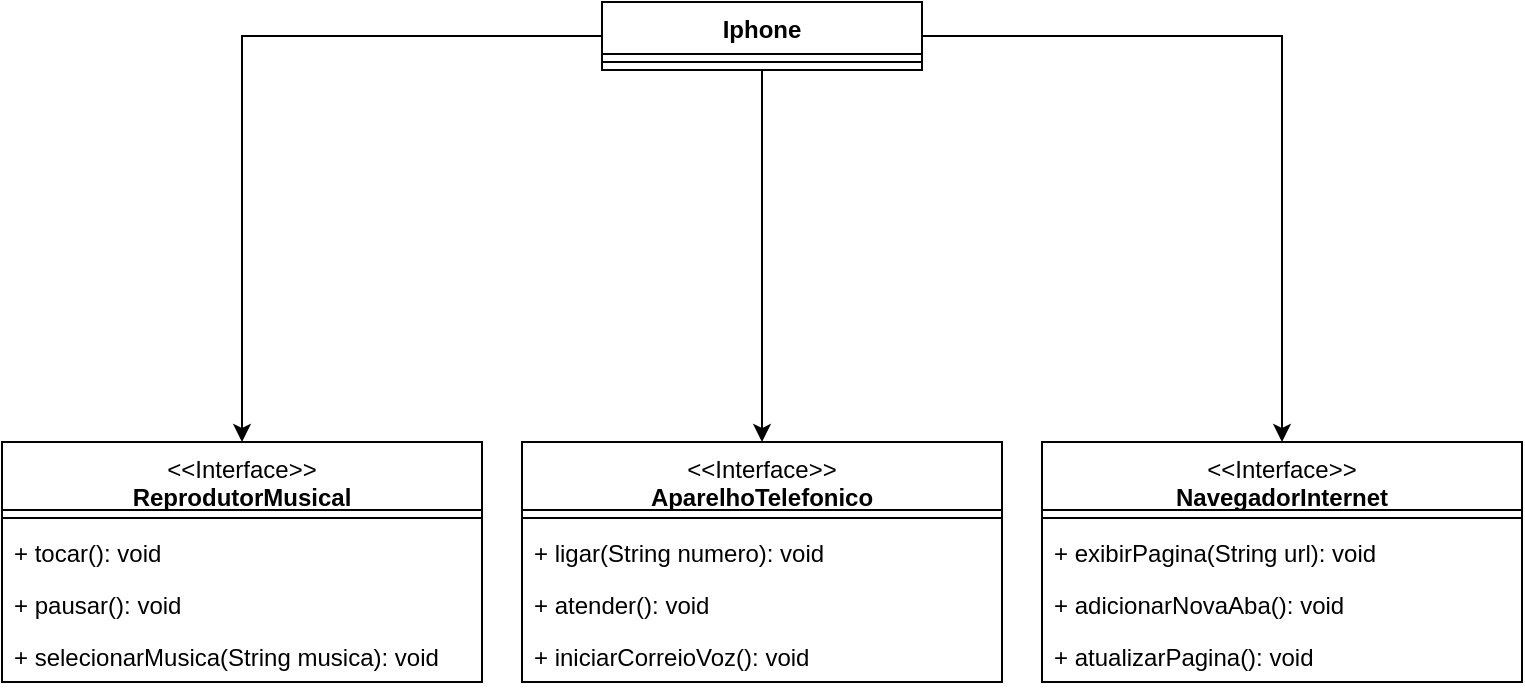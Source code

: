 <mxfile version="24.6.4" type="github">
  <diagram id="C5RBs43oDa-KdzZeNtuy" name="Page-1">
    <mxGraphModel dx="989" dy="532" grid="1" gridSize="10" guides="1" tooltips="1" connect="1" arrows="1" fold="1" page="1" pageScale="1" pageWidth="827" pageHeight="1169" math="0" shadow="0">
      <root>
        <mxCell id="WIyWlLk6GJQsqaUBKTNV-0" />
        <mxCell id="WIyWlLk6GJQsqaUBKTNV-1" parent="WIyWlLk6GJQsqaUBKTNV-0" />
        <mxCell id="db8meQk04TLFjW8awFRM-15" value="&lt;span style=&quot;font-weight: normal;&quot;&gt;&amp;lt;&amp;lt;Interface&amp;gt;&amp;gt;&lt;/span&gt;&lt;div&gt;ReprodutorMusical&lt;/div&gt;" style="swimlane;fontStyle=1;align=center;verticalAlign=top;childLayout=stackLayout;horizontal=1;startSize=34;horizontalStack=0;resizeParent=1;resizeParentMax=0;resizeLast=0;collapsible=1;marginBottom=0;whiteSpace=wrap;html=1;fillColor=default;" vertex="1" parent="WIyWlLk6GJQsqaUBKTNV-1">
          <mxGeometry x="20" y="520" width="240" height="120" as="geometry" />
        </mxCell>
        <mxCell id="db8meQk04TLFjW8awFRM-17" value="" style="line;strokeWidth=1;fillColor=none;align=left;verticalAlign=middle;spacingTop=-1;spacingLeft=3;spacingRight=3;rotatable=0;labelPosition=right;points=[];portConstraint=eastwest;strokeColor=inherit;" vertex="1" parent="db8meQk04TLFjW8awFRM-15">
          <mxGeometry y="34" width="240" height="8" as="geometry" />
        </mxCell>
        <mxCell id="db8meQk04TLFjW8awFRM-18" value="+ tocar(): void" style="text;strokeColor=none;fillColor=none;align=left;verticalAlign=top;spacingLeft=4;spacingRight=4;overflow=hidden;rotatable=0;points=[[0,0.5],[1,0.5]];portConstraint=eastwest;whiteSpace=wrap;html=1;" vertex="1" parent="db8meQk04TLFjW8awFRM-15">
          <mxGeometry y="42" width="240" height="26" as="geometry" />
        </mxCell>
        <mxCell id="db8meQk04TLFjW8awFRM-20" value="+ pausar(): void" style="text;strokeColor=none;fillColor=none;align=left;verticalAlign=top;spacingLeft=4;spacingRight=4;overflow=hidden;rotatable=0;points=[[0,0.5],[1,0.5]];portConstraint=eastwest;whiteSpace=wrap;html=1;" vertex="1" parent="db8meQk04TLFjW8awFRM-15">
          <mxGeometry y="68" width="240" height="26" as="geometry" />
        </mxCell>
        <mxCell id="db8meQk04TLFjW8awFRM-21" value="+ selecionarMusica(String musica): void" style="text;strokeColor=none;fillColor=none;align=left;verticalAlign=top;spacingLeft=4;spacingRight=4;overflow=hidden;rotatable=0;points=[[0,0.5],[1,0.5]];portConstraint=eastwest;whiteSpace=wrap;html=1;" vertex="1" parent="db8meQk04TLFjW8awFRM-15">
          <mxGeometry y="94" width="240" height="26" as="geometry" />
        </mxCell>
        <mxCell id="db8meQk04TLFjW8awFRM-22" value="&lt;span style=&quot;font-weight: normal;&quot;&gt;&amp;lt;&amp;lt;Interface&amp;gt;&amp;gt;&lt;/span&gt;&lt;div&gt;AparelhoTelefonico&lt;/div&gt;" style="swimlane;fontStyle=1;align=center;verticalAlign=top;childLayout=stackLayout;horizontal=1;startSize=34;horizontalStack=0;resizeParent=1;resizeParentMax=0;resizeLast=0;collapsible=1;marginBottom=0;whiteSpace=wrap;html=1;fillColor=default;" vertex="1" parent="WIyWlLk6GJQsqaUBKTNV-1">
          <mxGeometry x="280" y="520" width="240" height="120" as="geometry" />
        </mxCell>
        <mxCell id="db8meQk04TLFjW8awFRM-23" value="" style="line;strokeWidth=1;fillColor=none;align=left;verticalAlign=middle;spacingTop=-1;spacingLeft=3;spacingRight=3;rotatable=0;labelPosition=right;points=[];portConstraint=eastwest;strokeColor=inherit;" vertex="1" parent="db8meQk04TLFjW8awFRM-22">
          <mxGeometry y="34" width="240" height="8" as="geometry" />
        </mxCell>
        <mxCell id="db8meQk04TLFjW8awFRM-24" value="+ ligar(String numero): void" style="text;strokeColor=none;fillColor=none;align=left;verticalAlign=top;spacingLeft=4;spacingRight=4;overflow=hidden;rotatable=0;points=[[0,0.5],[1,0.5]];portConstraint=eastwest;whiteSpace=wrap;html=1;" vertex="1" parent="db8meQk04TLFjW8awFRM-22">
          <mxGeometry y="42" width="240" height="26" as="geometry" />
        </mxCell>
        <mxCell id="db8meQk04TLFjW8awFRM-25" value="+ atender(): void" style="text;strokeColor=none;fillColor=none;align=left;verticalAlign=top;spacingLeft=4;spacingRight=4;overflow=hidden;rotatable=0;points=[[0,0.5],[1,0.5]];portConstraint=eastwest;whiteSpace=wrap;html=1;" vertex="1" parent="db8meQk04TLFjW8awFRM-22">
          <mxGeometry y="68" width="240" height="26" as="geometry" />
        </mxCell>
        <mxCell id="db8meQk04TLFjW8awFRM-26" value="+ iniciarCorreioVoz(): void" style="text;strokeColor=none;fillColor=none;align=left;verticalAlign=top;spacingLeft=4;spacingRight=4;overflow=hidden;rotatable=0;points=[[0,0.5],[1,0.5]];portConstraint=eastwest;whiteSpace=wrap;html=1;" vertex="1" parent="db8meQk04TLFjW8awFRM-22">
          <mxGeometry y="94" width="240" height="26" as="geometry" />
        </mxCell>
        <mxCell id="db8meQk04TLFjW8awFRM-27" value="&lt;span style=&quot;font-weight: normal;&quot;&gt;&amp;lt;&amp;lt;Interface&amp;gt;&amp;gt;&lt;/span&gt;&lt;div&gt;NavegadorInternet&lt;/div&gt;" style="swimlane;fontStyle=1;align=center;verticalAlign=top;childLayout=stackLayout;horizontal=1;startSize=34;horizontalStack=0;resizeParent=1;resizeParentMax=0;resizeLast=0;collapsible=1;marginBottom=0;whiteSpace=wrap;html=1;fillColor=default;" vertex="1" parent="WIyWlLk6GJQsqaUBKTNV-1">
          <mxGeometry x="540" y="520" width="240" height="120" as="geometry" />
        </mxCell>
        <mxCell id="db8meQk04TLFjW8awFRM-28" value="" style="line;strokeWidth=1;fillColor=none;align=left;verticalAlign=middle;spacingTop=-1;spacingLeft=3;spacingRight=3;rotatable=0;labelPosition=right;points=[];portConstraint=eastwest;strokeColor=inherit;" vertex="1" parent="db8meQk04TLFjW8awFRM-27">
          <mxGeometry y="34" width="240" height="8" as="geometry" />
        </mxCell>
        <mxCell id="db8meQk04TLFjW8awFRM-29" value="+ exibirPagina(String url): void" style="text;strokeColor=none;fillColor=none;align=left;verticalAlign=top;spacingLeft=4;spacingRight=4;overflow=hidden;rotatable=0;points=[[0,0.5],[1,0.5]];portConstraint=eastwest;whiteSpace=wrap;html=1;" vertex="1" parent="db8meQk04TLFjW8awFRM-27">
          <mxGeometry y="42" width="240" height="26" as="geometry" />
        </mxCell>
        <mxCell id="db8meQk04TLFjW8awFRM-30" value="+ adicionarNovaAba(): void" style="text;strokeColor=none;fillColor=none;align=left;verticalAlign=top;spacingLeft=4;spacingRight=4;overflow=hidden;rotatable=0;points=[[0,0.5],[1,0.5]];portConstraint=eastwest;whiteSpace=wrap;html=1;" vertex="1" parent="db8meQk04TLFjW8awFRM-27">
          <mxGeometry y="68" width="240" height="26" as="geometry" />
        </mxCell>
        <mxCell id="db8meQk04TLFjW8awFRM-31" value="+ atualizarPagina(): void" style="text;strokeColor=none;fillColor=none;align=left;verticalAlign=top;spacingLeft=4;spacingRight=4;overflow=hidden;rotatable=0;points=[[0,0.5],[1,0.5]];portConstraint=eastwest;whiteSpace=wrap;html=1;" vertex="1" parent="db8meQk04TLFjW8awFRM-27">
          <mxGeometry y="94" width="240" height="26" as="geometry" />
        </mxCell>
        <mxCell id="db8meQk04TLFjW8awFRM-36" style="edgeStyle=orthogonalEdgeStyle;rounded=0;orthogonalLoop=1;jettySize=auto;html=1;" edge="1" parent="WIyWlLk6GJQsqaUBKTNV-1" source="db8meQk04TLFjW8awFRM-32" target="db8meQk04TLFjW8awFRM-15">
          <mxGeometry relative="1" as="geometry" />
        </mxCell>
        <mxCell id="db8meQk04TLFjW8awFRM-37" style="edgeStyle=orthogonalEdgeStyle;rounded=0;orthogonalLoop=1;jettySize=auto;html=1;entryX=0.5;entryY=0;entryDx=0;entryDy=0;" edge="1" parent="WIyWlLk6GJQsqaUBKTNV-1" source="db8meQk04TLFjW8awFRM-32" target="db8meQk04TLFjW8awFRM-22">
          <mxGeometry relative="1" as="geometry" />
        </mxCell>
        <mxCell id="db8meQk04TLFjW8awFRM-38" style="edgeStyle=orthogonalEdgeStyle;rounded=0;orthogonalLoop=1;jettySize=auto;html=1;" edge="1" parent="WIyWlLk6GJQsqaUBKTNV-1" source="db8meQk04TLFjW8awFRM-32" target="db8meQk04TLFjW8awFRM-27">
          <mxGeometry relative="1" as="geometry" />
        </mxCell>
        <mxCell id="db8meQk04TLFjW8awFRM-32" value="Iphone" style="swimlane;fontStyle=1;align=center;verticalAlign=top;childLayout=stackLayout;horizontal=1;startSize=26;horizontalStack=0;resizeParent=1;resizeParentMax=0;resizeLast=0;collapsible=1;marginBottom=0;whiteSpace=wrap;html=1;" vertex="1" parent="WIyWlLk6GJQsqaUBKTNV-1">
          <mxGeometry x="320" y="300" width="160" height="34" as="geometry" />
        </mxCell>
        <mxCell id="db8meQk04TLFjW8awFRM-34" value="" style="line;strokeWidth=1;fillColor=none;align=left;verticalAlign=middle;spacingTop=-1;spacingLeft=3;spacingRight=3;rotatable=0;labelPosition=right;points=[];portConstraint=eastwest;strokeColor=inherit;" vertex="1" parent="db8meQk04TLFjW8awFRM-32">
          <mxGeometry y="26" width="160" height="8" as="geometry" />
        </mxCell>
      </root>
    </mxGraphModel>
  </diagram>
</mxfile>
